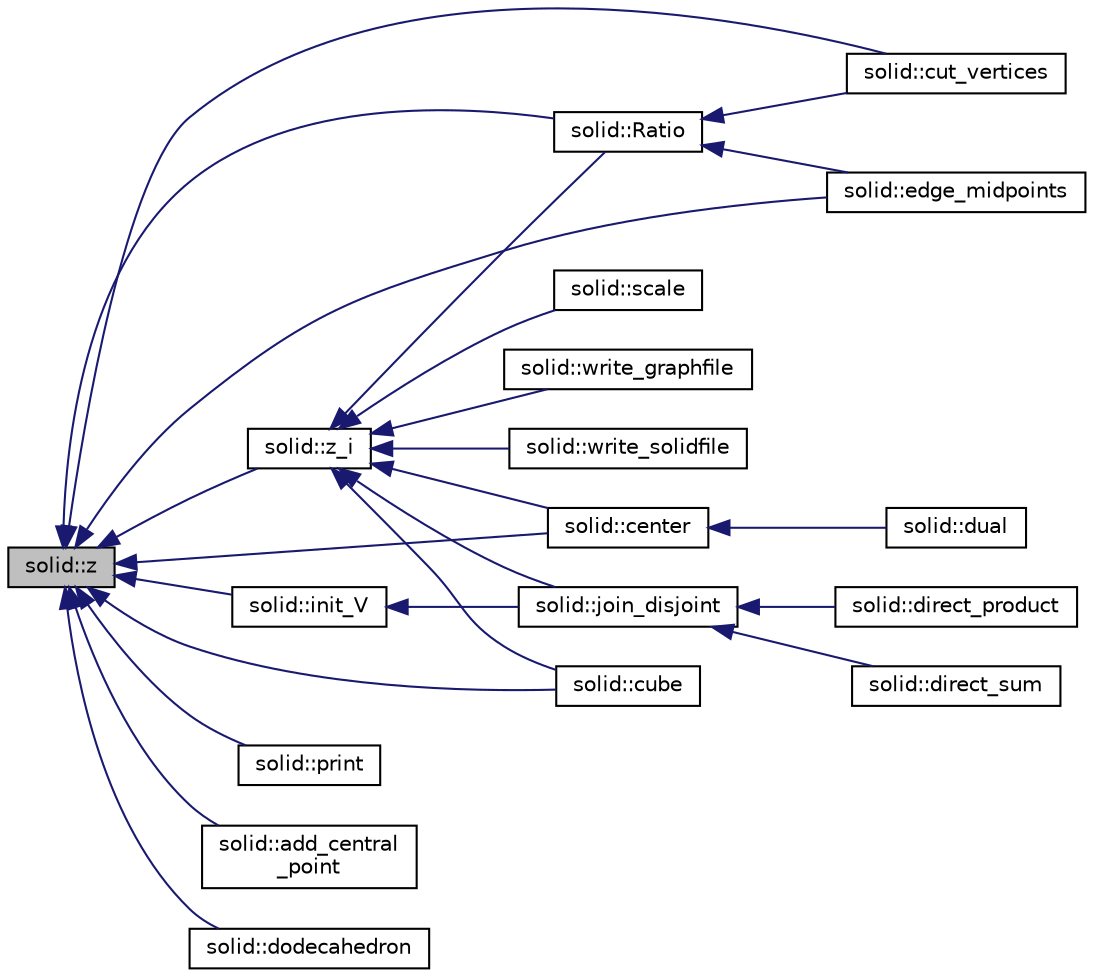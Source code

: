 digraph "solid::z"
{
  edge [fontname="Helvetica",fontsize="10",labelfontname="Helvetica",labelfontsize="10"];
  node [fontname="Helvetica",fontsize="10",shape=record];
  rankdir="LR";
  Node4819 [label="solid::z",height=0.2,width=0.4,color="black", fillcolor="grey75", style="filled", fontcolor="black"];
  Node4819 -> Node4820 [dir="back",color="midnightblue",fontsize="10",style="solid",fontname="Helvetica"];
  Node4820 [label="solid::z_i",height=0.2,width=0.4,color="black", fillcolor="white", style="filled",URL="$d8/def/classsolid.html#af3764c9cbc0eaef0cc13ca062b87e1bf"];
  Node4820 -> Node4821 [dir="back",color="midnightblue",fontsize="10",style="solid",fontname="Helvetica"];
  Node4821 [label="solid::center",height=0.2,width=0.4,color="black", fillcolor="white", style="filled",URL="$d8/def/classsolid.html#ae58752f7dd02eda7e0bac1d69b551db2"];
  Node4821 -> Node4822 [dir="back",color="midnightblue",fontsize="10",style="solid",fontname="Helvetica"];
  Node4822 [label="solid::dual",height=0.2,width=0.4,color="black", fillcolor="white", style="filled",URL="$d8/def/classsolid.html#a0147bd21fc7bfed44a10f3b5eca66757"];
  Node4820 -> Node4823 [dir="back",color="midnightblue",fontsize="10",style="solid",fontname="Helvetica"];
  Node4823 [label="solid::Ratio",height=0.2,width=0.4,color="black", fillcolor="white", style="filled",URL="$d8/def/classsolid.html#aef1749a5d84c62c43d2d1196d4ebec08"];
  Node4823 -> Node4824 [dir="back",color="midnightblue",fontsize="10",style="solid",fontname="Helvetica"];
  Node4824 [label="solid::cut_vertices",height=0.2,width=0.4,color="black", fillcolor="white", style="filled",URL="$d8/def/classsolid.html#a286d7bb090878dfbdc2fcd0dcf4739ce"];
  Node4823 -> Node4825 [dir="back",color="midnightblue",fontsize="10",style="solid",fontname="Helvetica"];
  Node4825 [label="solid::edge_midpoints",height=0.2,width=0.4,color="black", fillcolor="white", style="filled",URL="$d8/def/classsolid.html#a00f043a4986f0eec6ed05c14d64919dc"];
  Node4820 -> Node4826 [dir="back",color="midnightblue",fontsize="10",style="solid",fontname="Helvetica"];
  Node4826 [label="solid::join_disjoint",height=0.2,width=0.4,color="black", fillcolor="white", style="filled",URL="$d8/def/classsolid.html#ac3c7868e3b650b7112309c7ad15a394c"];
  Node4826 -> Node4827 [dir="back",color="midnightblue",fontsize="10",style="solid",fontname="Helvetica"];
  Node4827 [label="solid::direct_sum",height=0.2,width=0.4,color="black", fillcolor="white", style="filled",URL="$d8/def/classsolid.html#a2045d572bdbd493c541c69624baeedbf"];
  Node4826 -> Node4828 [dir="back",color="midnightblue",fontsize="10",style="solid",fontname="Helvetica"];
  Node4828 [label="solid::direct_product",height=0.2,width=0.4,color="black", fillcolor="white", style="filled",URL="$d8/def/classsolid.html#a8b4527c066bcebd2e6542fe158c607b0"];
  Node4820 -> Node4829 [dir="back",color="midnightblue",fontsize="10",style="solid",fontname="Helvetica"];
  Node4829 [label="solid::scale",height=0.2,width=0.4,color="black", fillcolor="white", style="filled",URL="$d8/def/classsolid.html#a26c0fc360080e87361451aaec9faa98c"];
  Node4820 -> Node4830 [dir="back",color="midnightblue",fontsize="10",style="solid",fontname="Helvetica"];
  Node4830 [label="solid::cube",height=0.2,width=0.4,color="black", fillcolor="white", style="filled",URL="$d8/def/classsolid.html#a308e6888759550da489397527ed89137"];
  Node4820 -> Node4831 [dir="back",color="midnightblue",fontsize="10",style="solid",fontname="Helvetica"];
  Node4831 [label="solid::write_graphfile",height=0.2,width=0.4,color="black", fillcolor="white", style="filled",URL="$d8/def/classsolid.html#ab21f3d7cb562fa9ce61b1a1cb2e5a411"];
  Node4820 -> Node4832 [dir="back",color="midnightblue",fontsize="10",style="solid",fontname="Helvetica"];
  Node4832 [label="solid::write_solidfile",height=0.2,width=0.4,color="black", fillcolor="white", style="filled",URL="$d8/def/classsolid.html#a60865c3210ff835fe2bd528f2396686d"];
  Node4819 -> Node4833 [dir="back",color="midnightblue",fontsize="10",style="solid",fontname="Helvetica"];
  Node4833 [label="solid::init_V",height=0.2,width=0.4,color="black", fillcolor="white", style="filled",URL="$d8/def/classsolid.html#a0b156ca77a137dc8aa94ab22d048e542"];
  Node4833 -> Node4826 [dir="back",color="midnightblue",fontsize="10",style="solid",fontname="Helvetica"];
  Node4819 -> Node4834 [dir="back",color="midnightblue",fontsize="10",style="solid",fontname="Helvetica"];
  Node4834 [label="solid::print",height=0.2,width=0.4,color="black", fillcolor="white", style="filled",URL="$d8/def/classsolid.html#a0afe4403778d31d092e2a66c13a9a365"];
  Node4819 -> Node4821 [dir="back",color="midnightblue",fontsize="10",style="solid",fontname="Helvetica"];
  Node4819 -> Node4823 [dir="back",color="midnightblue",fontsize="10",style="solid",fontname="Helvetica"];
  Node4819 -> Node4824 [dir="back",color="midnightblue",fontsize="10",style="solid",fontname="Helvetica"];
  Node4819 -> Node4825 [dir="back",color="midnightblue",fontsize="10",style="solid",fontname="Helvetica"];
  Node4819 -> Node4835 [dir="back",color="midnightblue",fontsize="10",style="solid",fontname="Helvetica"];
  Node4835 [label="solid::add_central\l_point",height=0.2,width=0.4,color="black", fillcolor="white", style="filled",URL="$d8/def/classsolid.html#abec108e749250b1fbab7c8dcf98b96ae"];
  Node4819 -> Node4830 [dir="back",color="midnightblue",fontsize="10",style="solid",fontname="Helvetica"];
  Node4819 -> Node4836 [dir="back",color="midnightblue",fontsize="10",style="solid",fontname="Helvetica"];
  Node4836 [label="solid::dodecahedron",height=0.2,width=0.4,color="black", fillcolor="white", style="filled",URL="$d8/def/classsolid.html#a514072d4dfd0f82ba24b0df1ac302d6f"];
}
